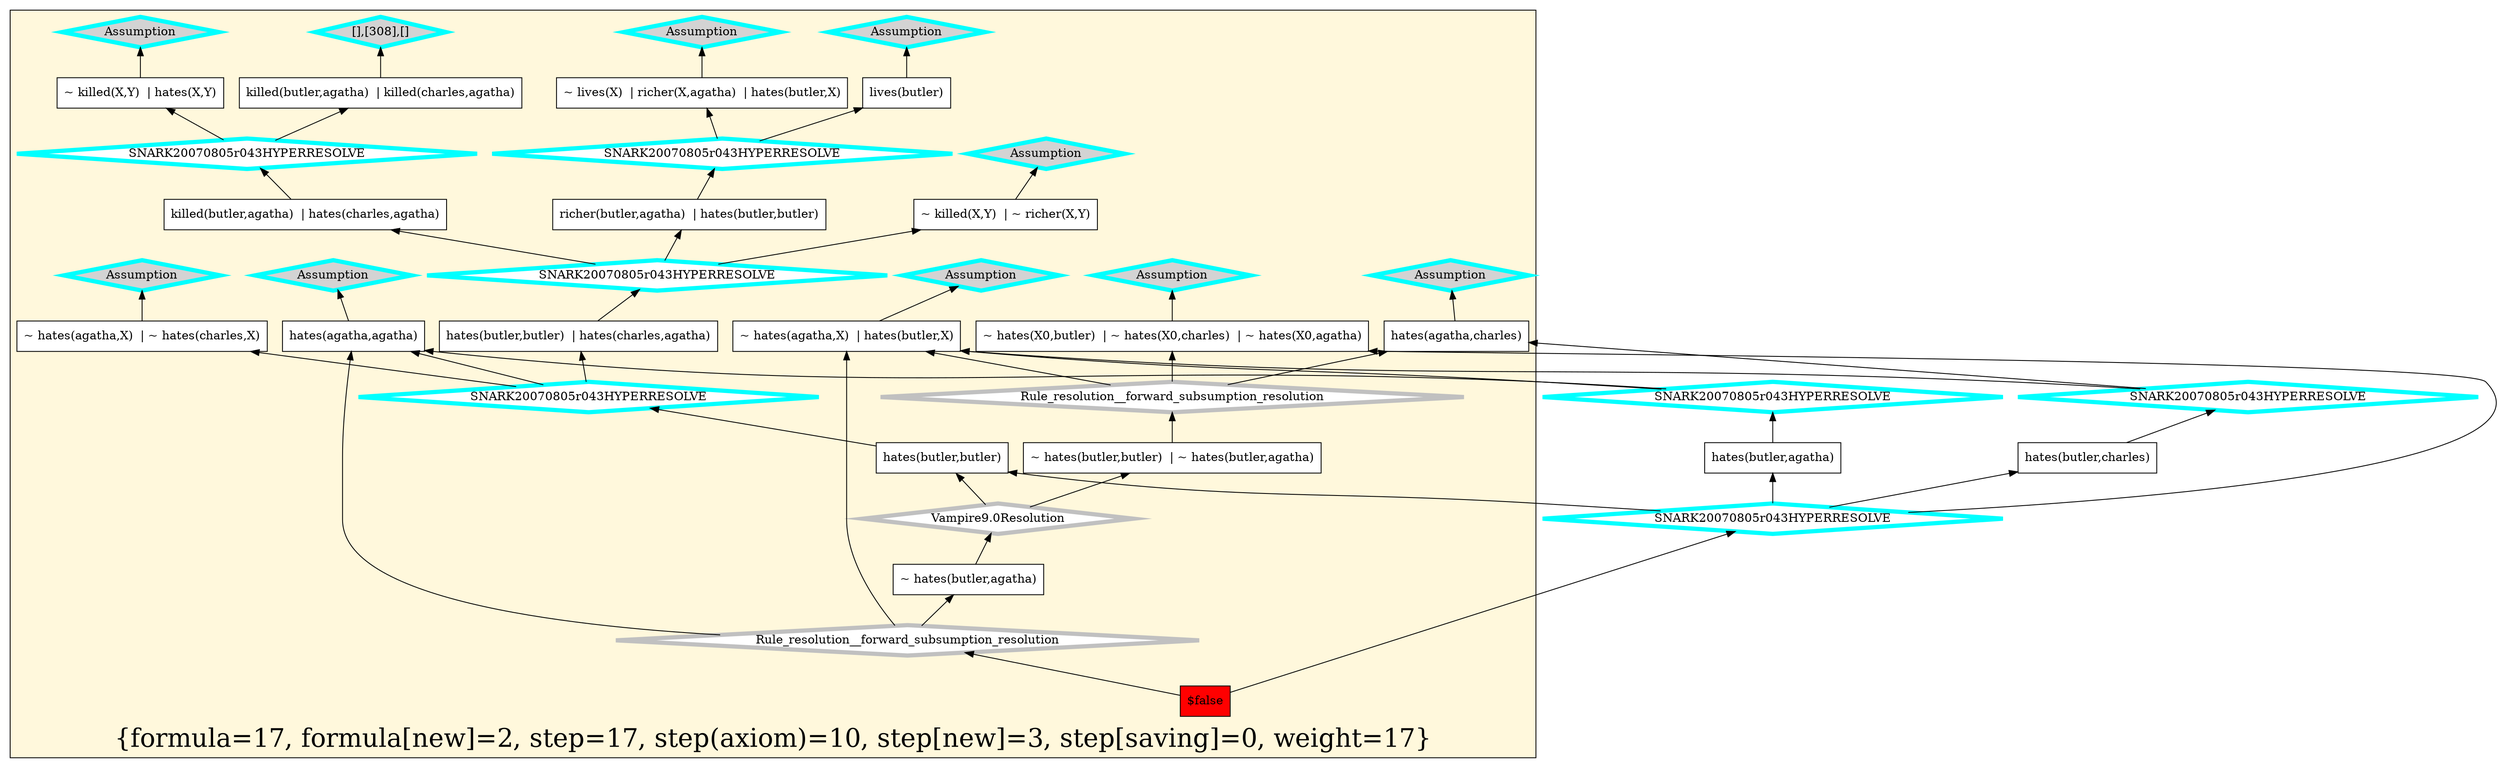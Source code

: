 digraph g 
{ rankdir=BT;
   
  "x_0" [ color="black" shape="box" label="$false" fillcolor="red" style="filled"  ];
  "x_275" [ color="black" shape="box" label="hates(butler,charles)" fillcolor="white" style="filled"  ];
  "x_172" [ color="black" shape="box" label="~ hates(butler,butler)  | ~ hates(butler,agatha)" fillcolor="white" style="filled"  ];
  "x_55" [ color="black" shape="box" label="~ hates(butler,agatha)" fillcolor="white" style="filled"  ];
  "x_203" [ color="black" shape="box" label="~ hates(X,agatha)  | ~ hates(X,butler)  | ~ hates(X,charles)" fillcolor="white" style="filled"  ];
  "x_441" [ color="black" shape="box" label="~ hates(agatha,X)  | ~ hates(charles,X)" fillcolor="white" style="filled"  ];
  "x_203" [ color="black" shape="box" label="~ hates(X0,butler)  | ~ hates(X0,charles)  | ~ hates(X0,agatha)" fillcolor="white" style="filled"  ];
  "x_395" [ color="black" shape="box" label="~ lives(X)  | richer(X,agatha)  | hates(butler,X)" fillcolor="white" style="filled"  ];
  "x_118" [ color="black" shape="box" label="hates(agatha,charles)" fillcolor="white" style="filled"  ];
  "x_347" [ color="black" shape="box" label="hates(butler,butler)" fillcolor="white" style="filled"  ];
  "x_118" [ color="black" shape="box" label="hates(agatha,charles)" fillcolor="white" style="filled"  ];
  "x_427" [ color="black" shape="box" label="killed(butler,agatha)  | hates(charles,agatha)" fillcolor="white" style="filled"  ];
  "x_67" [ color="black" shape="box" label="richer(butler,agatha)  | hates(butler,butler)" fillcolor="white" style="filled"  ];
  "x_357" [ color="black" shape="box" label="hates(agatha,agatha)" fillcolor="white" style="filled"  ];
  "x_347" [ color="black" shape="box" label="hates(butler,butler)" fillcolor="white" style="filled"  ];
  "x_260" [ color="black" shape="box" label="~ killed(X,Y)  | hates(X,Y)" fillcolor="white" style="filled"  ];
  "x_8" [ color="black" shape="box" label="~ hates(agatha,X0)  | hates(butler,X0)" fillcolor="white" style="filled"  ];
  "x_258" [ color="black" shape="box" label="lives(butler)" fillcolor="white" style="filled"  ];
  "x_0" [ color="black" shape="box" label="$false" fillcolor="red" style="filled"  ];
  "x_357" [ color="black" shape="box" label="hates(agatha,agatha)" fillcolor="white" style="filled"  ];
  "x_8" [ color="black" shape="box" label="~ hates(agatha,X)  | hates(butler,X)" fillcolor="white" style="filled"  ];
  "x_78" [ color="black" shape="box" label="hates(butler,agatha)" fillcolor="white" style="filled"  ];
  "x_158" [ color="black" shape="box" label="hates(butler,butler)  | hates(charles,agatha)" fillcolor="white" style="filled"  ];
  "x_308" [ color="black" shape="box" label="killed(butler,agatha)  | killed(charles,agatha)" fillcolor="white" style="filled"  ];
  "x_102" [ color="black" shape="box" label="~ killed(X,Y)  | ~ richer(X,Y)" fillcolor="white" style="filled"  ];
  "-75b2b8ab:124078c1359:-46cb" [ URL="http://browser.inference-web.org/iwbrowser/BrowseNodeSet?url=http%3A%2F%2Finference-web.org%2Fproofs%2Ftptp%2FSolutions%2FPUZ%2FPUZ001-1%2FSNARK---20080805r005%2Fanswer.owl%23ns_killer_hates_victim" color="cyan" shape="diamond" label="Assumption" fillcolor="lightgrey" style="filled" penwidth="5"  ];
  "x_260" -> "-75b2b8ab:124078c1359:-46cb";
  "-75b2b8ab:124078c1359:-46c6" [ URL="http://browser.inference-web.org/iwbrowser/BrowseNodeSet?url=http%3A%2F%2Finference-web.org%2Fproofs%2Ftptp%2FSolutions%2FPUZ%2FPUZ001-1%2FSNARK---20080805r005%2Fanswer.owl%23ns_16" color="cyan" shape="diamond" label="SNARK20070805r043HYPERRESOLVE" fillcolor="white" style="filled" penwidth="5"  ];
  "x_67" -> "-75b2b8ab:124078c1359:-46c6";
  "-75b2b8ab:124078c1359:-46c6" -> "x_258";
  "-75b2b8ab:124078c1359:-46c6" -> "x_395";
  "-75b2b8ab:124078c1359:-46b2" [ URL="http://browser.inference-web.org/iwbrowser/BrowseNodeSet?url=http%3A%2F%2Finference-web.org%2Fproofs%2Ftptp%2FSolutions%2FPUZ%2FPUZ001-1%2FSNARK---20080805r005%2Fanswer.owl%23ns_different_hates" color="cyan" shape="diamond" label="Assumption" fillcolor="lightgrey" style="filled" penwidth="5"  ];
  "x_441" -> "-75b2b8ab:124078c1359:-46b2";
  "-75b2b8ab:124078c1359:-46eb" [ URL="http://browser.inference-web.org/iwbrowser/BrowseNodeSet?url=http%3A%2F%2Finference-web.org%2Fproofs%2Ftptp%2FSolutions%2FPUZ%2FPUZ001-1%2FSNARK---20080805r005%2Fanswer.owl%23ns_same_hates" color="cyan" shape="diamond" label="Assumption" fillcolor="lightgrey" style="filled" penwidth="5"  ];
  "x_8" -> "-75b2b8ab:124078c1359:-46eb";
  "-75b2b8ab:124078c1359:-46d0" [ URL="http://browser.inference-web.org/iwbrowser/BrowseNodeSet?url=http%3A%2F%2Finference-web.org%2Fproofs%2Ftptp%2FSolutions%2FPUZ%2FPUZ001-1%2FSNARK---20080805r005%2Fanswer.owl%23ns_prove_neither_charles_nor_butler_did_it" color="cyan" shape="diamond" label="[],[308],[]" fillcolor="lightgrey" style="filled" penwidth="5"  ];
  "x_308" -> "-75b2b8ab:124078c1359:-46d0";
  "-75b2b8ab:124078c1359:-46c1" [ URL="http://browser.inference-web.org/iwbrowser/BrowseNodeSet?url=http%3A%2F%2Finference-web.org%2Fproofs%2Ftptp%2FSolutions%2FPUZ%2FPUZ001-1%2FSNARK---20080805r005%2Fanswer.owl%23ns_butler" color="cyan" shape="diamond" label="Assumption" fillcolor="lightgrey" style="filled" penwidth="5"  ];
  "x_258" -> "-75b2b8ab:124078c1359:-46c1";
  "-75b2b8ab:124078c1359:-45fb" [ URL="http://browser.inference-web.org/iwbrowser/BrowseNodeSet?url=http%3A%2F%2Finference-web.org%2Fproofs%2Ftptp%2FSolutions%2FPUZ%2FPUZ001-1%2FVampire---9.0%2Fanswer.owl%23ns_29" color="grey" shape="diamond" label="Rule_resolution__forward_subsumption_resolution" fillcolor="white" style="filled" penwidth="5"  ];
  "x_172" -> "-75b2b8ab:124078c1359:-45fb";
  "-75b2b8ab:124078c1359:-45fb" -> "x_8";
  "-75b2b8ab:124078c1359:-45fb" -> "x_118";
  "-75b2b8ab:124078c1359:-45fb" -> "x_203";
  "-75b2b8ab:124078c1359:-46f5" [ URL="http://browser.inference-web.org/iwbrowser/BrowseNodeSet?url=http%3A%2F%2Finference-web.org%2Fproofs%2Ftptp%2FSolutions%2FPUZ%2FPUZ001-1%2FSNARK---20080805r005%2Fanswer.owl%23ns_14" color="cyan" shape="diamond" label="SNARK20070805r043HYPERRESOLVE" fillcolor="white" style="filled" penwidth="5"  ];
  "x_275" -> "-75b2b8ab:124078c1359:-46f5";
  "-75b2b8ab:124078c1359:-46f5" -> "x_8";
  "-75b2b8ab:124078c1359:-46f5" -> "x_118";
  "-75b2b8ab:124078c1359:-46bc" [ URL="http://browser.inference-web.org/iwbrowser/BrowseNodeSet?url=http%3A%2F%2Finference-web.org%2Fproofs%2Ftptp%2FSolutions%2FPUZ%2FPUZ001-1%2FSNARK---20080805r005%2Fanswer.owl%23ns_butler_hates_poor" color="cyan" shape="diamond" label="Assumption" fillcolor="lightgrey" style="filled" penwidth="5"  ];
  "x_395" -> "-75b2b8ab:124078c1359:-46bc";
  "-75b2b8ab:124078c1359:-46fc" [ URL="http://browser.inference-web.org/iwbrowser/BrowseNodeSet?url=http%3A%2F%2Finference-web.org%2Fproofs%2Ftptp%2FSolutions%2FPUZ%2FPUZ001-1%2FSNARK---20080805r005%2Fanswer.owl%23answer" color="cyan" shape="diamond" label="SNARK20070805r043HYPERRESOLVE" fillcolor="white" style="filled" penwidth="5"  ];
  "x_0" -> "-75b2b8ab:124078c1359:-46fc";
  "-75b2b8ab:124078c1359:-46fc" -> "x_78";
  "-75b2b8ab:124078c1359:-46fc" -> "x_203";
  "-75b2b8ab:124078c1359:-46fc" -> "x_275";
  "-75b2b8ab:124078c1359:-46fc" -> "x_347";
  "-75b2b8ab:124078c1359:-4645" [ URL="http://browser.inference-web.org/iwbrowser/BrowseNodeSet?url=http%3A%2F%2Finference-web.org%2Fproofs%2Ftptp%2FSolutions%2FPUZ%2FPUZ001-1%2FVampire---9.0%2Fanswer.owl%23ns_38" color="grey" shape="diamond" label="Vampire9.0Resolution" fillcolor="white" style="filled" penwidth="5"  ];
  "x_55" -> "-75b2b8ab:124078c1359:-4645";
  "-75b2b8ab:124078c1359:-4645" -> "x_172";
  "-75b2b8ab:124078c1359:-4645" -> "x_347";
  "-75b2b8ab:124078c1359:-46ad" [ URL="http://browser.inference-web.org/iwbrowser/BrowseNodeSet?url=http%3A%2F%2Finference-web.org%2Fproofs%2Ftptp%2FSolutions%2FPUZ%2FPUZ001-1%2FSNARK---20080805r005%2Fanswer.owl%23ns_no_one_hates_everyone" color="cyan" shape="diamond" label="Assumption" fillcolor="lightgrey" style="filled" penwidth="5"  ];
  "x_203" -> "-75b2b8ab:124078c1359:-46ad";
  "-75b2b8ab:124078c1359:-46e1" [ URL="http://browser.inference-web.org/iwbrowser/BrowseNodeSet?url=http%3A%2F%2Finference-web.org%2Fproofs%2Ftptp%2FSolutions%2FPUZ%2FPUZ001-1%2FSNARK---20080805r005%2Fanswer.owl%23ns_18" color="cyan" shape="diamond" label="SNARK20070805r043HYPERRESOLVE" fillcolor="white" style="filled" penwidth="5"  ];
  "x_347" -> "-75b2b8ab:124078c1359:-46e1";
  "-75b2b8ab:124078c1359:-46e1" -> "x_158";
  "-75b2b8ab:124078c1359:-46e1" -> "x_357";
  "-75b2b8ab:124078c1359:-46e1" -> "x_441";
  "-75b2b8ab:124078c1359:-464f" [ URL="http://browser.inference-web.org/iwbrowser/BrowseNodeSet?url=http%3A%2F%2Finference-web.org%2Fproofs%2Ftptp%2FSolutions%2FPUZ%2FPUZ001-1%2FVampire---9.0%2Fanswer.owl%23answer" color="grey" shape="diamond" label="Rule_resolution__forward_subsumption_resolution" fillcolor="white" style="filled" penwidth="5"  ];
  "x_0" -> "-75b2b8ab:124078c1359:-464f";
  "-75b2b8ab:124078c1359:-464f" -> "x_8";
  "-75b2b8ab:124078c1359:-464f" -> "x_55";
  "-75b2b8ab:124078c1359:-464f" -> "x_357";
  "-75b2b8ab:124078c1359:-46b7" [ URL="http://browser.inference-web.org/iwbrowser/BrowseNodeSet?url=http%3A%2F%2Finference-web.org%2Fproofs%2Ftptp%2FSolutions%2FPUZ%2FPUZ001-1%2FSNARK---20080805r005%2Fanswer.owl%23ns_poorer_killer" color="cyan" shape="diamond" label="Assumption" fillcolor="lightgrey" style="filled" penwidth="5"  ];
  "x_102" -> "-75b2b8ab:124078c1359:-46b7";
  "-75b2b8ab:124078c1359:-46e6" [ URL="http://browser.inference-web.org/iwbrowser/BrowseNodeSet?url=http%3A%2F%2Finference-web.org%2Fproofs%2Ftptp%2FSolutions%2FPUZ%2FPUZ001-1%2FSNARK---20080805r005%2Fanswer.owl%23ns_13" color="cyan" shape="diamond" label="SNARK20070805r043HYPERRESOLVE" fillcolor="white" style="filled" penwidth="5"  ];
  "x_78" -> "-75b2b8ab:124078c1359:-46e6";
  "-75b2b8ab:124078c1359:-46e6" -> "x_8";
  "-75b2b8ab:124078c1359:-46e6" -> "x_357";
  "-75b2b8ab:124078c1359:-4701" [ URL="http://browser.inference-web.org/iwbrowser/BrowseNodeSet?url=http%3A%2F%2Finference-web.org%2Fproofs%2Ftptp%2FSolutions%2FPUZ%2FPUZ001-1%2FSNARK---20080805r005%2Fanswer.owl%23ns_agatha_hates_agatha" color="cyan" shape="diamond" label="Assumption" fillcolor="lightgrey" style="filled" penwidth="5"  ];
  "x_357" -> "-75b2b8ab:124078c1359:-4701";
  "-75b2b8ab:124078c1359:-46db" [ URL="http://browser.inference-web.org/iwbrowser/BrowseNodeSet?url=http%3A%2F%2Finference-web.org%2Fproofs%2Ftptp%2FSolutions%2FPUZ%2FPUZ001-1%2FSNARK---20080805r005%2Fanswer.owl%23ns_17" color="cyan" shape="diamond" label="SNARK20070805r043HYPERRESOLVE" fillcolor="white" style="filled" penwidth="5"  ];
  "x_158" -> "-75b2b8ab:124078c1359:-46db";
  "-75b2b8ab:124078c1359:-46db" -> "x_67";
  "-75b2b8ab:124078c1359:-46db" -> "x_102";
  "-75b2b8ab:124078c1359:-46db" -> "x_427";
  "-75b2b8ab:124078c1359:-46d5" [ URL="http://browser.inference-web.org/iwbrowser/BrowseNodeSet?url=http%3A%2F%2Finference-web.org%2Fproofs%2Ftptp%2FSolutions%2FPUZ%2FPUZ001-1%2FSNARK---20080805r005%2Fanswer.owl%23ns_15" color="cyan" shape="diamond" label="SNARK20070805r043HYPERRESOLVE" fillcolor="white" style="filled" penwidth="5"  ];
  "x_427" -> "-75b2b8ab:124078c1359:-46d5";
  "-75b2b8ab:124078c1359:-46d5" -> "x_260";
  "-75b2b8ab:124078c1359:-46d5" -> "x_308";
  "-75b2b8ab:124078c1359:-46f0" [ URL="http://browser.inference-web.org/iwbrowser/BrowseNodeSet?url=http%3A%2F%2Finference-web.org%2Fproofs%2Ftptp%2FSolutions%2FPUZ%2FPUZ001-1%2FSNARK---20080805r005%2Fanswer.owl%23ns_agatha_hates_charles" color="cyan" shape="diamond" label="Assumption" fillcolor="lightgrey" style="filled" penwidth="5"  ];
  "x_118" -> "-75b2b8ab:124078c1359:-46f0";
  
 subgraph cluster_opt 
{ label="{formula=17, formula[new]=2, step=17, step(axiom)=10, step[new]=3, step[saving]=0, weight=17}" 
 fontsize=30 fillcolor=cornsilk style=filled 
  x_0 ; x_347 ; x_260 ; x_8 ; x_172 ; x_55 ; x_203 ; x_258 ; x_441 ; x_203 ; x_395 ; x_118 ; x_357 ; x_347 ; x_8 ; x_158 ; x_427 ; x_308 ; x_118 ; x_102 ; x_67 ; x_357 ; "-75b2b8ab:124078c1359:-46cb" ;
 "-75b2b8ab:124078c1359:-46c6" ;
 "-75b2b8ab:124078c1359:-46b2" ;
 "-75b2b8ab:124078c1359:-46eb" ;
 "-75b2b8ab:124078c1359:-46d0" ;
 "-75b2b8ab:124078c1359:-46c1" ;
 "-75b2b8ab:124078c1359:-45fb" ;
 "-75b2b8ab:124078c1359:-46bc" ;
 "-75b2b8ab:124078c1359:-4645" ;
 "-75b2b8ab:124078c1359:-46ad" ;
 "-75b2b8ab:124078c1359:-46e1" ;
 "-75b2b8ab:124078c1359:-464f" ;
 "-75b2b8ab:124078c1359:-46b7" ;
 "-75b2b8ab:124078c1359:-4701" ;
 "-75b2b8ab:124078c1359:-46db" ;
 "-75b2b8ab:124078c1359:-46f0" ;
 "-75b2b8ab:124078c1359:-46d5" ;
 
}
 
}

